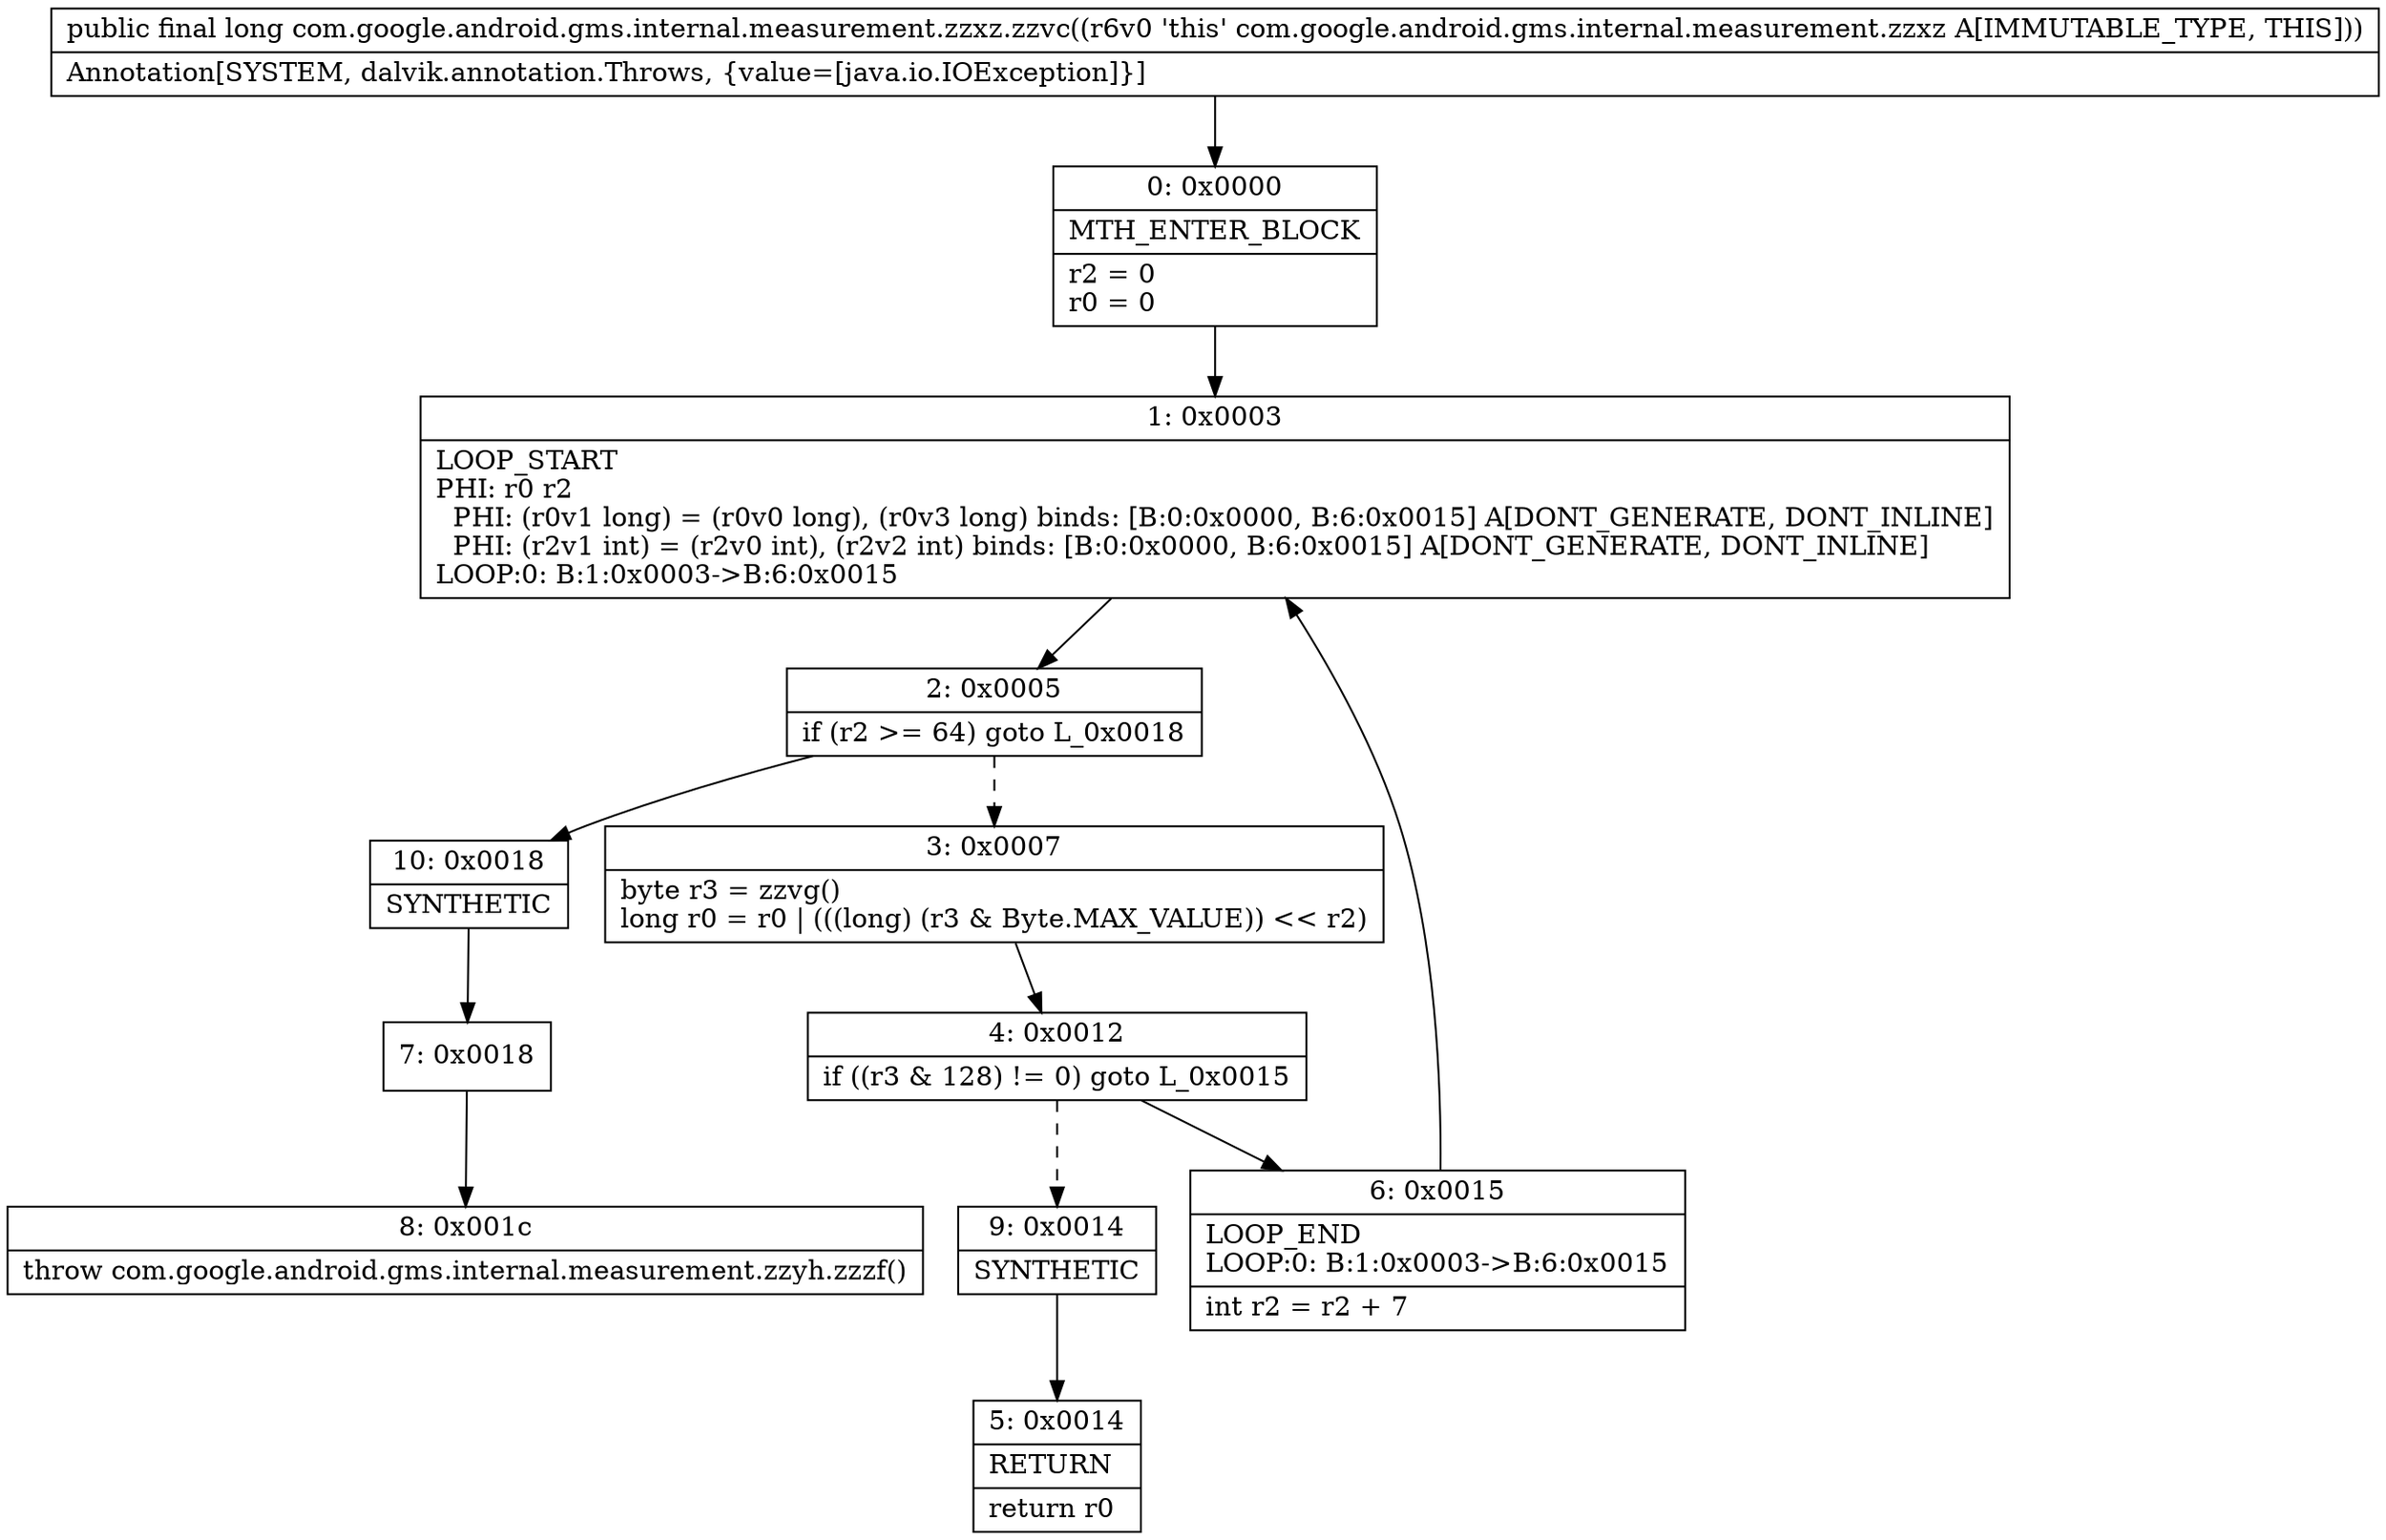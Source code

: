 digraph "CFG forcom.google.android.gms.internal.measurement.zzxz.zzvc()J" {
Node_0 [shape=record,label="{0\:\ 0x0000|MTH_ENTER_BLOCK\l|r2 = 0\lr0 = 0\l}"];
Node_1 [shape=record,label="{1\:\ 0x0003|LOOP_START\lPHI: r0 r2 \l  PHI: (r0v1 long) = (r0v0 long), (r0v3 long) binds: [B:0:0x0000, B:6:0x0015] A[DONT_GENERATE, DONT_INLINE]\l  PHI: (r2v1 int) = (r2v0 int), (r2v2 int) binds: [B:0:0x0000, B:6:0x0015] A[DONT_GENERATE, DONT_INLINE]\lLOOP:0: B:1:0x0003\-\>B:6:0x0015\l}"];
Node_2 [shape=record,label="{2\:\ 0x0005|if (r2 \>= 64) goto L_0x0018\l}"];
Node_3 [shape=record,label="{3\:\ 0x0007|byte r3 = zzvg()\llong r0 = r0 \| (((long) (r3 & Byte.MAX_VALUE)) \<\< r2)\l}"];
Node_4 [shape=record,label="{4\:\ 0x0012|if ((r3 & 128) != 0) goto L_0x0015\l}"];
Node_5 [shape=record,label="{5\:\ 0x0014|RETURN\l|return r0\l}"];
Node_6 [shape=record,label="{6\:\ 0x0015|LOOP_END\lLOOP:0: B:1:0x0003\-\>B:6:0x0015\l|int r2 = r2 + 7\l}"];
Node_7 [shape=record,label="{7\:\ 0x0018}"];
Node_8 [shape=record,label="{8\:\ 0x001c|throw com.google.android.gms.internal.measurement.zzyh.zzzf()\l}"];
Node_9 [shape=record,label="{9\:\ 0x0014|SYNTHETIC\l}"];
Node_10 [shape=record,label="{10\:\ 0x0018|SYNTHETIC\l}"];
MethodNode[shape=record,label="{public final long com.google.android.gms.internal.measurement.zzxz.zzvc((r6v0 'this' com.google.android.gms.internal.measurement.zzxz A[IMMUTABLE_TYPE, THIS]))  | Annotation[SYSTEM, dalvik.annotation.Throws, \{value=[java.io.IOException]\}]\l}"];
MethodNode -> Node_0;
Node_0 -> Node_1;
Node_1 -> Node_2;
Node_2 -> Node_3[style=dashed];
Node_2 -> Node_10;
Node_3 -> Node_4;
Node_4 -> Node_6;
Node_4 -> Node_9[style=dashed];
Node_6 -> Node_1;
Node_7 -> Node_8;
Node_9 -> Node_5;
Node_10 -> Node_7;
}

